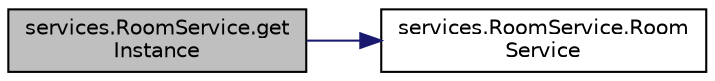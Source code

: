 digraph "services.RoomService.getInstance"
{
  edge [fontname="Helvetica",fontsize="10",labelfontname="Helvetica",labelfontsize="10"];
  node [fontname="Helvetica",fontsize="10",shape=record];
  rankdir="LR";
  Node30 [label="services.RoomService.get\lInstance",height=0.2,width=0.4,color="black", fillcolor="grey75", style="filled", fontcolor="black"];
  Node30 -> Node31 [color="midnightblue",fontsize="10",style="solid",fontname="Helvetica"];
  Node31 [label="services.RoomService.Room\lService",height=0.2,width=0.4,color="black", fillcolor="white", style="filled",URL="$classservices_1_1_room_service.html#a6295cfa7e099005f2f90b9dd5fef09c6"];
}
